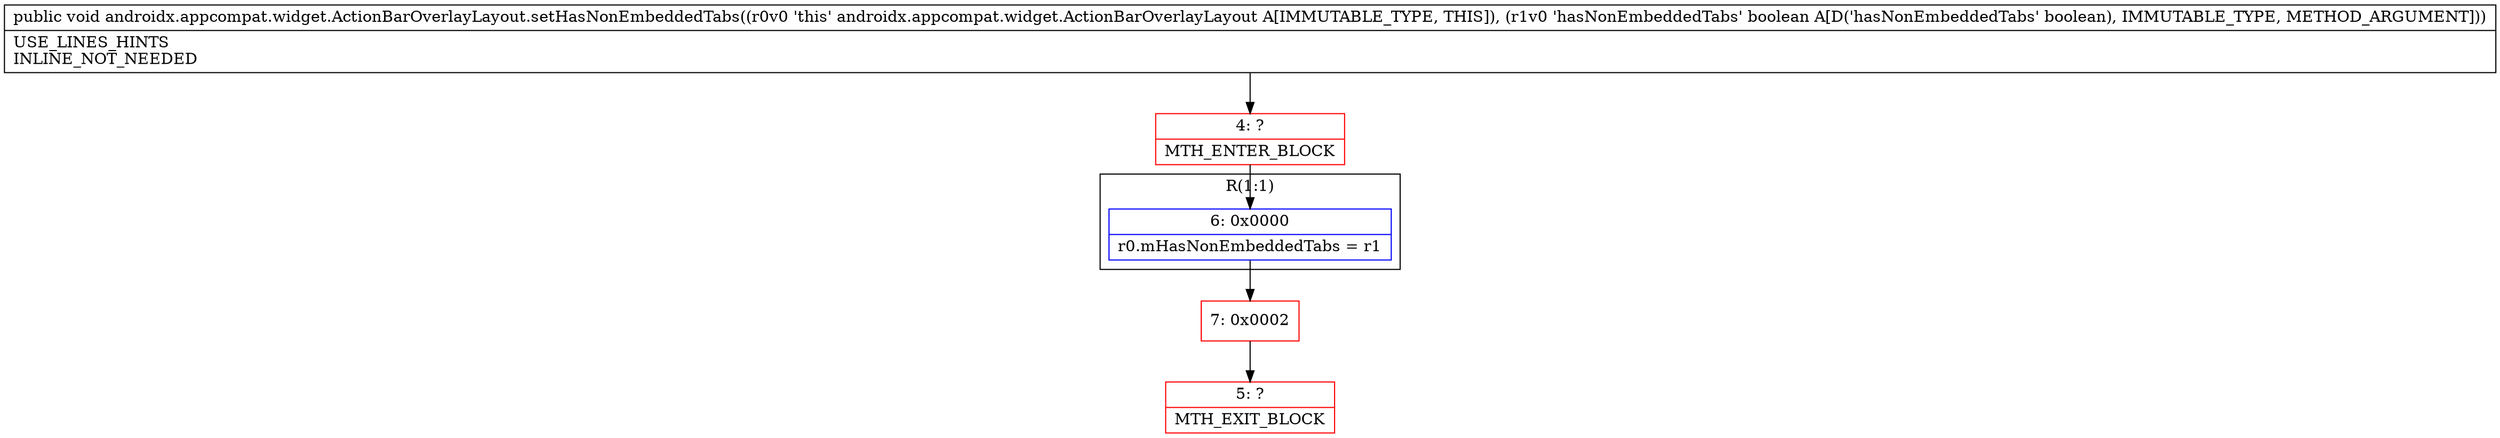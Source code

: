 digraph "CFG forandroidx.appcompat.widget.ActionBarOverlayLayout.setHasNonEmbeddedTabs(Z)V" {
subgraph cluster_Region_1293125493 {
label = "R(1:1)";
node [shape=record,color=blue];
Node_6 [shape=record,label="{6\:\ 0x0000|r0.mHasNonEmbeddedTabs = r1\l}"];
}
Node_4 [shape=record,color=red,label="{4\:\ ?|MTH_ENTER_BLOCK\l}"];
Node_7 [shape=record,color=red,label="{7\:\ 0x0002}"];
Node_5 [shape=record,color=red,label="{5\:\ ?|MTH_EXIT_BLOCK\l}"];
MethodNode[shape=record,label="{public void androidx.appcompat.widget.ActionBarOverlayLayout.setHasNonEmbeddedTabs((r0v0 'this' androidx.appcompat.widget.ActionBarOverlayLayout A[IMMUTABLE_TYPE, THIS]), (r1v0 'hasNonEmbeddedTabs' boolean A[D('hasNonEmbeddedTabs' boolean), IMMUTABLE_TYPE, METHOD_ARGUMENT]))  | USE_LINES_HINTS\lINLINE_NOT_NEEDED\l}"];
MethodNode -> Node_4;Node_6 -> Node_7;
Node_4 -> Node_6;
Node_7 -> Node_5;
}

